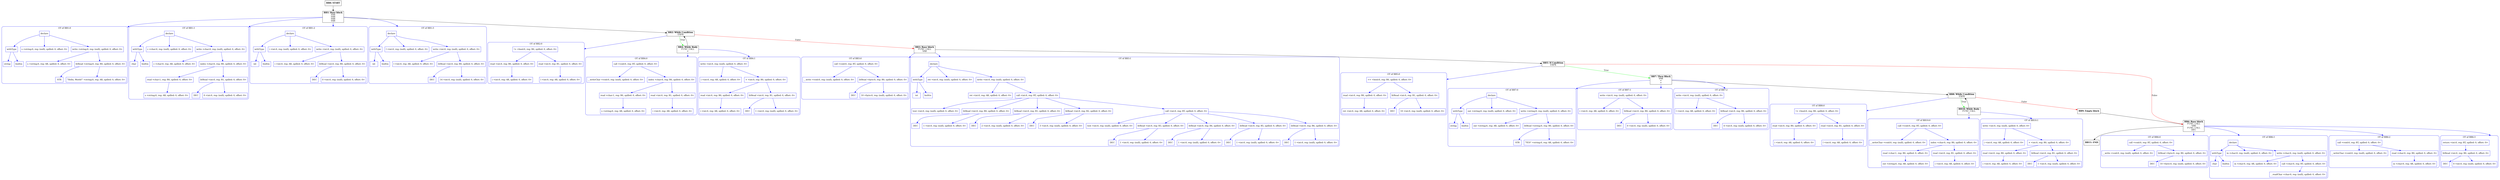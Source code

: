 digraph CFG {
    compound=true;
    graph [splines=true];
    node [shape=rectangle];

    BB11 [label=<<B>BB11: END</B><BR ALIGN="CENTER"/>>];
    BB10 [label=<<B>BB10: While Body</B><BR ALIGN="CENTER"/>FUNC_CALL<BR ALIGN="CENTER"/>=<BR ALIGN="CENTER"/>>];
    subgraph cluster_instruction0 {
        label = "OT of BB10:0";
        style=rounded;
        color=blue;
        entry0 [shape=point, style=invis];
        node0 [label="call <void:0, reg: RT, spilled: 0, offset: 0>", color=blue];
        node1 [label="__writeChar <void:0, reg: (null), spilled: 0, offset: 0>", color=blue];
        node0 -> node1[color=blue];
        node2 [label="index <char:0, reg: R0, spilled: 0, offset: 0>", color=blue];
        node3 [label="read <char:1, reg: R0, spilled: 0, offset: 0>", color=blue];
        node4 [label="out <string:0, reg: AR, spilled: 0, offset: 0>", color=blue];
        node3 -> node4[color=blue];
        node2 -> node3[color=blue];
        node5 [label="read <int:0, reg: R1, spilled: 0, offset: 0>", color=blue];
        node6 [label="i <int:0, reg: AR, spilled: 0, offset: 0>", color=blue];
        node5 -> node6[color=blue];
        node2 -> node5[color=blue];
        node0 -> node2[color=blue];
    }
    BB10 -> entry0 [lhead=cluster_instruction0, color=blue];
    subgraph cluster_instruction1 {
        label = "OT of BB10:1";
        style=rounded;
        color=blue;
        entry1 [shape=point, style=invis];
        node7 [label="write <int:0, reg: (null), spilled: 0, offset: 0>", color=blue];
        node8 [label="i <int:0, reg: AR, spilled: 0, offset: 0>", color=blue];
        node7 -> node8[color=blue];
        node9 [label="+ <int:0, reg: R0, spilled: 0, offset: 0>", color=blue];
        node10 [label="read <int:0, reg: R0, spilled: 0, offset: 0>", color=blue];
        node11 [label="i <int:0, reg: AR, spilled: 0, offset: 0>", color=blue];
        node10 -> node11[color=blue];
        node9 -> node10[color=blue];
        node12 [label="litRead <int:0, reg: R1, spilled: 0, offset: 0>", color=blue];
        node13 [label="DEC", color=blue];
        node12 -> node13[color=blue];
        node14 [label="1 <int:0, reg: (null), spilled: 0, offset: 0>", color=blue];
        node12 -> node14[color=blue];
        node9 -> node12[color=blue];
        node7 -> node9[color=blue];
    }
    BB10 -> entry1 [lhead=cluster_instruction1, color=blue];
    BB9 [label=<<B>BB9: Empty block</B><BR ALIGN="CENTER"/>>];
    BB8 [label=<<B>BB8: While Condition</B><BR ALIGN="CENTER"/>EXPR<BR ALIGN="CENTER"/>>];
    subgraph cluster_instruction2 {
        label = "OT of BB8:0";
        style=rounded;
        color=blue;
        entry2 [shape=point, style=invis];
        node15 [label="!= <bool:0, reg: R0, spilled: 0, offset: 0>", color=blue];
        node16 [label="read <int:0, reg: R0, spilled: 0, offset: 0>", color=blue];
        node17 [label="i <int:0, reg: AR, spilled: 0, offset: 0>", color=blue];
        node16 -> node17[color=blue];
        node15 -> node16[color=blue];
        node18 [label="read <int:0, reg: R1, spilled: 0, offset: 0>", color=blue];
        node19 [label="l <int:0, reg: AR, spilled: 0, offset: 0>", color=blue];
        node18 -> node19[color=blue];
        node15 -> node18[color=blue];
    }
    BB8 -> entry2 [lhead=cluster_instruction2, color=blue];
    BB7 [label=<<B>BB7: Then Block</B><BR ALIGN="CENTER"/>VAR<BR ALIGN="CENTER"/>=<BR ALIGN="CENTER"/>=<BR ALIGN="CENTER"/>>];
    subgraph cluster_instruction3 {
        label = "OT of BB7:0";
        style=rounded;
        color=blue;
        entry3 [shape=point, style=invis];
        node20 [label="declare", color=blue];
        node21 [label="withType", color=blue];
        node22 [label="string", color=blue];
        node21 -> node22[color=blue];
        node23 [label="builtin", color=blue];
        node21 -> node23[color=blue];
        node20 -> node21[color=blue];
        node24 [label="out <string:0, reg: (null), spilled: 0, offset: 0>", color=blue];
        node20 -> node24[color=blue];
        node25 [label="write <string:0, reg: (null), spilled: 0, offset: 0>", color=blue];
        node26 [label="out <string:0, reg: AR, spilled: 0, offset: 0>", color=blue];
        node25 -> node26[color=blue];
        node27 [label="litRead <string:0, reg: R0, spilled: 0, offset: 0>", color=blue];
        node28 [label="STR", color=blue];
        node27 -> node28[color=blue];
        node29 [label="\"YES\" <string:0, reg: AR, spilled: 0, offset: 0>", color=blue];
        node27 -> node29[color=blue];
        node25 -> node27[color=blue];
        node20 -> node25[color=blue];
    }
    BB7 -> entry3 [lhead=cluster_instruction3, color=blue];
    subgraph cluster_instruction4 {
        label = "OT of BB7:1";
        style=rounded;
        color=blue;
        entry4 [shape=point, style=invis];
        node30 [label="write <int:0, reg: (null), spilled: 0, offset: 0>", color=blue];
        node31 [label="i <int:0, reg: AR, spilled: 0, offset: 0>", color=blue];
        node30 -> node31[color=blue];
        node32 [label="litRead <int:0, reg: R0, spilled: 0, offset: 0>", color=blue];
        node33 [label="DEC", color=blue];
        node32 -> node33[color=blue];
        node34 [label="0 <int:0, reg: (null), spilled: 0, offset: 0>", color=blue];
        node32 -> node34[color=blue];
        node30 -> node32[color=blue];
    }
    BB7 -> entry4 [lhead=cluster_instruction4, color=blue];
    subgraph cluster_instruction5 {
        label = "OT of BB7:2";
        style=rounded;
        color=blue;
        entry5 [shape=point, style=invis];
        node35 [label="write <int:0, reg: (null), spilled: 0, offset: 0>", color=blue];
        node36 [label="l <int:0, reg: AR, spilled: 0, offset: 0>", color=blue];
        node35 -> node36[color=blue];
        node37 [label="litRead <int:0, reg: R0, spilled: 0, offset: 0>", color=blue];
        node38 [label="DEC", color=blue];
        node37 -> node38[color=blue];
        node39 [label="4 <int:0, reg: (null), spilled: 0, offset: 0>", color=blue];
        node37 -> node39[color=blue];
        node35 -> node37[color=blue];
    }
    BB7 -> entry5 [lhead=cluster_instruction5, color=blue];
    BB6 [label=<<B>BB6: Base block</B><BR ALIGN="CENTER"/>FUNC_CALL<BR ALIGN="CENTER"/>VAR<BR ALIGN="CENTER"/>FUNC_CALL<BR ALIGN="CENTER"/>DEC<BR ALIGN="CENTER"/>>];
    subgraph cluster_instruction6 {
        label = "OT of BB6:0";
        style=rounded;
        color=blue;
        entry6 [shape=point, style=invis];
        node40 [label="call <void:0, reg: RT, spilled: 0, offset: 0>", color=blue];
        node41 [label="__write <void:0, reg: (null), spilled: 0, offset: 0>", color=blue];
        node40 -> node41[color=blue];
        node42 [label="litRead <byte:0, reg: R0, spilled: 0, offset: 0>", color=blue];
        node43 [label="DEC", color=blue];
        node42 -> node43[color=blue];
        node44 [label="10 <byte:0, reg: (null), spilled: 0, offset: 0>", color=blue];
        node42 -> node44[color=blue];
        node40 -> node42[color=blue];
    }
    BB6 -> entry6 [lhead=cluster_instruction6, color=blue];
    subgraph cluster_instruction7 {
        label = "OT of BB6:1";
        style=rounded;
        color=blue;
        entry7 [shape=point, style=invis];
        node45 [label="declare", color=blue];
        node46 [label="withType", color=blue];
        node47 [label="char", color=blue];
        node46 -> node47[color=blue];
        node48 [label="builtin", color=blue];
        node46 -> node48[color=blue];
        node45 -> node46[color=blue];
        node49 [label="in <char:0, reg: (null), spilled: 0, offset: 0>", color=blue];
        node45 -> node49[color=blue];
        node50 [label="write <char:0, reg: (null), spilled: 0, offset: 0>", color=blue];
        node51 [label="in <char:0, reg: AR, spilled: 0, offset: 0>", color=blue];
        node50 -> node51[color=blue];
        node52 [label="call <char:0, reg: RT, spilled: 0, offset: 0>", color=blue];
        node53 [label="__readChar <char:0, reg: (null), spilled: 0, offset: 0>", color=blue];
        node52 -> node53[color=blue];
        node50 -> node52[color=blue];
        node45 -> node50[color=blue];
    }
    BB6 -> entry7 [lhead=cluster_instruction7, color=blue];
    subgraph cluster_instruction8 {
        label = "OT of BB6:2";
        style=rounded;
        color=blue;
        entry8 [shape=point, style=invis];
        node54 [label="call <void:0, reg: RT, spilled: 0, offset: 0>", color=blue];
        node55 [label="__writeChar <void:0, reg: (null), spilled: 0, offset: 0>", color=blue];
        node54 -> node55[color=blue];
        node56 [label="read <char:0, reg: R0, spilled: 0, offset: 0>", color=blue];
        node57 [label="in <char:0, reg: AR, spilled: 0, offset: 0>", color=blue];
        node56 -> node57[color=blue];
        node54 -> node56[color=blue];
    }
    BB6 -> entry8 [lhead=cluster_instruction8, color=blue];
    subgraph cluster_instruction9 {
        label = "OT of BB6:3";
        style=rounded;
        color=blue;
        entry9 [shape=point, style=invis];
        node58 [label="return <int:0, reg: RT, spilled: 0, offset: 0>", color=blue];
        node59 [label="litRead <int:0, reg: R0, spilled: 0, offset: 0>", color=blue];
        node60 [label="DEC", color=blue];
        node59 -> node60[color=blue];
        node61 [label="0 <int:0, reg: (null), spilled: 0, offset: 0>", color=blue];
        node59 -> node61[color=blue];
        node58 -> node59[color=blue];
    }
    BB6 -> entry9 [lhead=cluster_instruction9, color=blue];
    BB5 [label=<<B>BB5: If Condition</B><BR ALIGN="CENTER"/>EXPR<BR ALIGN="CENTER"/>>];
    subgraph cluster_instruction10 {
        label = "OT of BB5:0";
        style=rounded;
        color=blue;
        entry10 [shape=point, style=invis];
        node62 [label="== <bool:0, reg: R0, spilled: 0, offset: 0>", color=blue];
        node63 [label="read <int:0, reg: R0, spilled: 0, offset: 0>", color=blue];
        node64 [label="ret <int:0, reg: AR, spilled: 0, offset: 0>", color=blue];
        node63 -> node64[color=blue];
        node62 -> node63[color=blue];
        node65 [label="litRead <int:0, reg: R1, spilled: 0, offset: 0>", color=blue];
        node66 [label="DEC", color=blue];
        node65 -> node66[color=blue];
        node67 [label="10 <int:0, reg: (null), spilled: 0, offset: 0>", color=blue];
        node65 -> node67[color=blue];
        node62 -> node65[color=blue];
    }
    BB5 -> entry10 [lhead=cluster_instruction10, color=blue];
    BB4 [label=<<B>BB4: While Body</B><BR ALIGN="CENTER"/>FUNC_CALL<BR ALIGN="CENTER"/>=<BR ALIGN="CENTER"/>>];
    subgraph cluster_instruction11 {
        label = "OT of BB4:0";
        style=rounded;
        color=blue;
        entry11 [shape=point, style=invis];
        node68 [label="call <void:0, reg: RT, spilled: 0, offset: 0>", color=blue];
        node69 [label="__writeChar <void:0, reg: (null), spilled: 0, offset: 0>", color=blue];
        node68 -> node69[color=blue];
        node70 [label="index <char:0, reg: R0, spilled: 0, offset: 0>", color=blue];
        node71 [label="read <char:1, reg: R0, spilled: 0, offset: 0>", color=blue];
        node72 [label="s <string:0, reg: AR, spilled: 0, offset: 0>", color=blue];
        node71 -> node72[color=blue];
        node70 -> node71[color=blue];
        node73 [label="read <int:0, reg: R1, spilled: 0, offset: 0>", color=blue];
        node74 [label="i <int:0, reg: AR, spilled: 0, offset: 0>", color=blue];
        node73 -> node74[color=blue];
        node70 -> node73[color=blue];
        node68 -> node70[color=blue];
    }
    BB4 -> entry11 [lhead=cluster_instruction11, color=blue];
    subgraph cluster_instruction12 {
        label = "OT of BB4:1";
        style=rounded;
        color=blue;
        entry12 [shape=point, style=invis];
        node75 [label="write <int:0, reg: (null), spilled: 0, offset: 0>", color=blue];
        node76 [label="i <int:0, reg: AR, spilled: 0, offset: 0>", color=blue];
        node75 -> node76[color=blue];
        node77 [label="+ <int:0, reg: R0, spilled: 0, offset: 0>", color=blue];
        node78 [label="read <int:0, reg: R0, spilled: 0, offset: 0>", color=blue];
        node79 [label="i <int:0, reg: AR, spilled: 0, offset: 0>", color=blue];
        node78 -> node79[color=blue];
        node77 -> node78[color=blue];
        node80 [label="litRead <int:0, reg: R1, spilled: 0, offset: 0>", color=blue];
        node81 [label="DEC", color=blue];
        node80 -> node81[color=blue];
        node82 [label="1 <int:0, reg: (null), spilled: 0, offset: 0>", color=blue];
        node80 -> node82[color=blue];
        node77 -> node80[color=blue];
        node75 -> node77[color=blue];
    }
    BB4 -> entry12 [lhead=cluster_instruction12, color=blue];
    BB3 [label=<<B>BB3: Base block</B><BR ALIGN="CENTER"/>FUNC_CALL<BR ALIGN="CENTER"/>VAR<BR ALIGN="CENTER"/>>];
    subgraph cluster_instruction13 {
        label = "OT of BB3:0";
        style=rounded;
        color=blue;
        entry13 [shape=point, style=invis];
        node83 [label="call <void:0, reg: RT, spilled: 0, offset: 0>", color=blue];
        node84 [label="__write <void:0, reg: (null), spilled: 0, offset: 0>", color=blue];
        node83 -> node84[color=blue];
        node85 [label="litRead <byte:0, reg: R0, spilled: 0, offset: 0>", color=blue];
        node86 [label="DEC", color=blue];
        node85 -> node86[color=blue];
        node87 [label="10 <byte:0, reg: (null), spilled: 0, offset: 0>", color=blue];
        node85 -> node87[color=blue];
        node83 -> node85[color=blue];
    }
    BB3 -> entry13 [lhead=cluster_instruction13, color=blue];
    subgraph cluster_instruction14 {
        label = "OT of BB3:1";
        style=rounded;
        color=blue;
        entry14 [shape=point, style=invis];
        node88 [label="declare", color=blue];
        node89 [label="withType", color=blue];
        node90 [label="int", color=blue];
        node89 -> node90[color=blue];
        node91 [label="builtin", color=blue];
        node89 -> node91[color=blue];
        node88 -> node89[color=blue];
        node92 [label="ret <int:0, reg: (null), spilled: 0, offset: 0>", color=blue];
        node88 -> node92[color=blue];
        node93 [label="write <int:0, reg: (null), spilled: 0, offset: 0>", color=blue];
        node94 [label="ret <int:0, reg: AR, spilled: 0, offset: 0>", color=blue];
        node93 -> node94[color=blue];
        node95 [label="call <int:0, reg: RT, spilled: 0, offset: 0>", color=blue];
        node96 [label="test <int:0, reg: (null), spilled: 0, offset: 0>", color=blue];
        node95 -> node96[color=blue];
        node97 [label="litRead <int:0, reg: R0, spilled: 0, offset: 0>", color=blue];
        node98 [label="DEC", color=blue];
        node97 -> node98[color=blue];
        node99 [label="1 <int:0, reg: (null), spilled: 0, offset: 0>", color=blue];
        node97 -> node99[color=blue];
        node95 -> node97[color=blue];
        node100 [label="litRead <int:0, reg: R1, spilled: 0, offset: 0>", color=blue];
        node101 [label="DEC", color=blue];
        node100 -> node101[color=blue];
        node102 [label="2 <int:0, reg: (null), spilled: 0, offset: 0>", color=blue];
        node100 -> node102[color=blue];
        node95 -> node100[color=blue];
        node103 [label="litRead <int:0, reg: R2, spilled: 0, offset: 0>", color=blue];
        node104 [label="DEC", color=blue];
        node103 -> node104[color=blue];
        node105 [label="3 <int:0, reg: (null), spilled: 0, offset: 0>", color=blue];
        node103 -> node105[color=blue];
        node95 -> node103[color=blue];
        node106 [label="call <int:0, reg: RT, spilled: 0, offset: 0>", color=blue];
        node107 [label="test <int:0, reg: (null), spilled: 0, offset: 0>", color=blue];
        node106 -> node107[color=blue];
        node108 [label="litRead <int:0, reg: R3, spilled: 0, offset: 0>", color=blue];
        node109 [label="DEC", color=blue];
        node108 -> node109[color=blue];
        node110 [label="1 <int:0, reg: (null), spilled: 0, offset: 0>", color=blue];
        node108 -> node110[color=blue];
        node106 -> node108[color=blue];
        node111 [label="litRead <int:0, reg: R4, spilled: 0, offset: 0>", color=blue];
        node112 [label="DEC", color=blue];
        node111 -> node112[color=blue];
        node113 [label="1 <int:0, reg: (null), spilled: 0, offset: 0>", color=blue];
        node111 -> node113[color=blue];
        node106 -> node111[color=blue];
        node114 [label="litRead <int:0, reg: R5, spilled: 0, offset: 0>", color=blue];
        node115 [label="DEC", color=blue];
        node114 -> node115[color=blue];
        node116 [label="1 <int:0, reg: (null), spilled: 0, offset: 0>", color=blue];
        node114 -> node116[color=blue];
        node106 -> node114[color=blue];
        node117 [label="litRead <int:0, reg: R6, spilled: 0, offset: 0>", color=blue];
        node118 [label="DEC", color=blue];
        node117 -> node118[color=blue];
        node119 [label="1 <int:0, reg: (null), spilled: 0, offset: 0>", color=blue];
        node117 -> node119[color=blue];
        node106 -> node117[color=blue];
        node95 -> node106[color=blue];
        node93 -> node95[color=blue];
        node88 -> node93[color=blue];
    }
    BB3 -> entry14 [lhead=cluster_instruction14, color=blue];
    BB2 [label=<<B>BB2: While Condition</B><BR ALIGN="CENTER"/>EXPR<BR ALIGN="CENTER"/>>];
    subgraph cluster_instruction15 {
        label = "OT of BB2:0";
        style=rounded;
        color=blue;
        entry15 [shape=point, style=invis];
        node120 [label="!= <bool:0, reg: R0, spilled: 0, offset: 0>", color=blue];
        node121 [label="read <int:0, reg: R0, spilled: 0, offset: 0>", color=blue];
        node122 [label="i <int:0, reg: AR, spilled: 0, offset: 0>", color=blue];
        node121 -> node122[color=blue];
        node120 -> node121[color=blue];
        node123 [label="read <int:0, reg: R1, spilled: 0, offset: 0>", color=blue];
        node124 [label="l <int:0, reg: AR, spilled: 0, offset: 0>", color=blue];
        node123 -> node124[color=blue];
        node120 -> node123[color=blue];
    }
    BB2 -> entry15 [lhead=cluster_instruction15, color=blue];
    BB1 [label=<<B>BB1: Base block</B><BR ALIGN="CENTER"/>VAR<BR ALIGN="CENTER"/>VAR<BR ALIGN="CENTER"/>VAR<BR ALIGN="CENTER"/>VAR<BR ALIGN="CENTER"/>>];
    subgraph cluster_instruction16 {
        label = "OT of BB1:0";
        style=rounded;
        color=blue;
        entry16 [shape=point, style=invis];
        node125 [label="declare", color=blue];
        node126 [label="withType", color=blue];
        node127 [label="string", color=blue];
        node126 -> node127[color=blue];
        node128 [label="builtin", color=blue];
        node126 -> node128[color=blue];
        node125 -> node126[color=blue];
        node129 [label="s <string:0, reg: (null), spilled: 0, offset: 0>", color=blue];
        node125 -> node129[color=blue];
        node130 [label="write <string:0, reg: (null), spilled: 0, offset: 0>", color=blue];
        node131 [label="s <string:0, reg: AR, spilled: 0, offset: 0>", color=blue];
        node130 -> node131[color=blue];
        node132 [label="litRead <string:0, reg: R0, spilled: 0, offset: 0>", color=blue];
        node133 [label="STR", color=blue];
        node132 -> node133[color=blue];
        node134 [label="\"Hello, World!\" <string:0, reg: AR, spilled: 0, offset: 0>", color=blue];
        node132 -> node134[color=blue];
        node130 -> node132[color=blue];
        node125 -> node130[color=blue];
    }
    BB1 -> entry16 [lhead=cluster_instruction16, color=blue];
    subgraph cluster_instruction17 {
        label = "OT of BB1:1";
        style=rounded;
        color=blue;
        entry17 [shape=point, style=invis];
        node135 [label="declare", color=blue];
        node136 [label="withType", color=blue];
        node137 [label="char", color=blue];
        node136 -> node137[color=blue];
        node138 [label="builtin", color=blue];
        node136 -> node138[color=blue];
        node135 -> node136[color=blue];
        node139 [label="c <char:0, reg: (null), spilled: 0, offset: 0>", color=blue];
        node135 -> node139[color=blue];
        node140 [label="write <char:0, reg: (null), spilled: 0, offset: 0>", color=blue];
        node141 [label="c <char:0, reg: AR, spilled: 0, offset: 0>", color=blue];
        node140 -> node141[color=blue];
        node142 [label="index <char:0, reg: R0, spilled: 0, offset: 0>", color=blue];
        node143 [label="read <char:1, reg: R0, spilled: 0, offset: 0>", color=blue];
        node144 [label="s <string:0, reg: AR, spilled: 0, offset: 0>", color=blue];
        node143 -> node144[color=blue];
        node142 -> node143[color=blue];
        node145 [label="litRead <int:0, reg: R1, spilled: 0, offset: 0>", color=blue];
        node146 [label="DEC", color=blue];
        node145 -> node146[color=blue];
        node147 [label="0 <int:0, reg: (null), spilled: 0, offset: 0>", color=blue];
        node145 -> node147[color=blue];
        node142 -> node145[color=blue];
        node140 -> node142[color=blue];
        node135 -> node140[color=blue];
    }
    BB1 -> entry17 [lhead=cluster_instruction17, color=blue];
    subgraph cluster_instruction18 {
        label = "OT of BB1:2";
        style=rounded;
        color=blue;
        entry18 [shape=point, style=invis];
        node148 [label="declare", color=blue];
        node149 [label="withType", color=blue];
        node150 [label="int", color=blue];
        node149 -> node150[color=blue];
        node151 [label="builtin", color=blue];
        node149 -> node151[color=blue];
        node148 -> node149[color=blue];
        node152 [label="i <int:0, reg: (null), spilled: 0, offset: 0>", color=blue];
        node148 -> node152[color=blue];
        node153 [label="write <int:0, reg: (null), spilled: 0, offset: 0>", color=blue];
        node154 [label="i <int:0, reg: AR, spilled: 0, offset: 0>", color=blue];
        node153 -> node154[color=blue];
        node155 [label="litRead <int:0, reg: R0, spilled: 0, offset: 0>", color=blue];
        node156 [label="DEC", color=blue];
        node155 -> node156[color=blue];
        node157 [label="0 <int:0, reg: (null), spilled: 0, offset: 0>", color=blue];
        node155 -> node157[color=blue];
        node153 -> node155[color=blue];
        node148 -> node153[color=blue];
    }
    BB1 -> entry18 [lhead=cluster_instruction18, color=blue];
    subgraph cluster_instruction19 {
        label = "OT of BB1:3";
        style=rounded;
        color=blue;
        entry19 [shape=point, style=invis];
        node158 [label="declare", color=blue];
        node159 [label="withType", color=blue];
        node160 [label="int", color=blue];
        node159 -> node160[color=blue];
        node161 [label="builtin", color=blue];
        node159 -> node161[color=blue];
        node158 -> node159[color=blue];
        node162 [label="l <int:0, reg: (null), spilled: 0, offset: 0>", color=blue];
        node158 -> node162[color=blue];
        node163 [label="write <int:0, reg: (null), spilled: 0, offset: 0>", color=blue];
        node164 [label="l <int:0, reg: AR, spilled: 0, offset: 0>", color=blue];
        node163 -> node164[color=blue];
        node165 [label="litRead <int:0, reg: R0, spilled: 0, offset: 0>", color=blue];
        node166 [label="DEC", color=blue];
        node165 -> node166[color=blue];
        node167 [label="14 <int:0, reg: (null), spilled: 0, offset: 0>", color=blue];
        node165 -> node167[color=blue];
        node163 -> node165[color=blue];
        node158 -> node163[color=blue];
    }
    BB1 -> entry19 [lhead=cluster_instruction19, color=blue];
    BB0 [label=<<B>BB0: START</B><BR ALIGN="CENTER"/>>];

    BB10 -> BB8;
    BB9 -> BB6;
    BB8 -> BB9 [label="False", color=red];
    BB8 -> BB10 [label="True", color=green];
    BB7 -> BB8;
    BB6 -> BB11;
    BB5 -> BB6 [label="False", color=red];
    BB5 -> BB7 [label="True", color=green];
    BB4 -> BB2;
    BB3 -> BB5;
    BB2 -> BB3 [label="False", color=red];
    BB2 -> BB4 [label="True", color=green];
    BB1 -> BB2;
    BB0 -> BB1;
}
